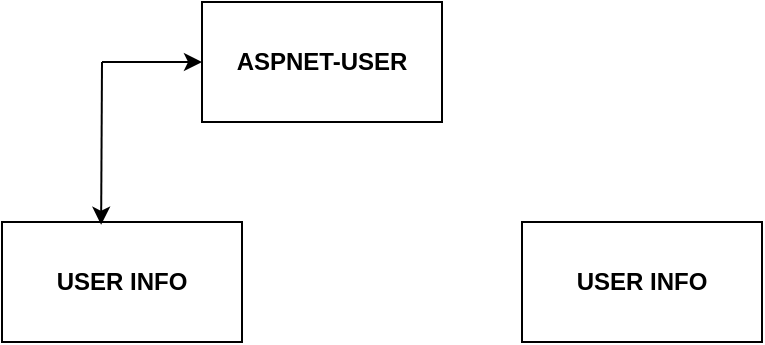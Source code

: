 <mxfile version="20.0.1" type="github">
  <diagram id="QxaEvgtWDEGrPVIypcde" name="Page-1">
    <mxGraphModel dx="1038" dy="585" grid="1" gridSize="10" guides="1" tooltips="1" connect="1" arrows="1" fold="1" page="1" pageScale="1" pageWidth="827" pageHeight="1169" math="0" shadow="0">
      <root>
        <mxCell id="0" />
        <mxCell id="1" parent="0" />
        <mxCell id="cPWEJjM0-uG9yfalC7vt-1" value="&lt;b&gt;ASPNET-USER&lt;/b&gt;" style="rounded=0;whiteSpace=wrap;html=1;" vertex="1" parent="1">
          <mxGeometry x="370" y="80" width="120" height="60" as="geometry" />
        </mxCell>
        <mxCell id="cPWEJjM0-uG9yfalC7vt-2" value="&lt;b&gt;&lt;font style=&quot;font-size: 12px;&quot;&gt;USER INFO&lt;/font&gt;&lt;/b&gt;" style="rounded=0;whiteSpace=wrap;html=1;" vertex="1" parent="1">
          <mxGeometry x="270" y="190" width="120" height="60" as="geometry" />
        </mxCell>
        <mxCell id="cPWEJjM0-uG9yfalC7vt-4" value="" style="endArrow=classic;html=1;rounded=0;fontSize=14;entryX=0.413;entryY=0.023;entryDx=0;entryDy=0;entryPerimeter=0;" edge="1" parent="1" target="cPWEJjM0-uG9yfalC7vt-2">
          <mxGeometry width="50" height="50" relative="1" as="geometry">
            <mxPoint x="320" y="110" as="sourcePoint" />
            <mxPoint x="329.5" y="190" as="targetPoint" />
          </mxGeometry>
        </mxCell>
        <mxCell id="cPWEJjM0-uG9yfalC7vt-5" value="" style="endArrow=classic;html=1;rounded=0;fontSize=14;" edge="1" parent="1">
          <mxGeometry width="50" height="50" relative="1" as="geometry">
            <mxPoint x="320" y="110" as="sourcePoint" />
            <mxPoint x="370" y="110" as="targetPoint" />
          </mxGeometry>
        </mxCell>
        <mxCell id="cPWEJjM0-uG9yfalC7vt-6" value="&lt;b&gt;&lt;font style=&quot;font-size: 12px;&quot;&gt;USER INFO&lt;/font&gt;&lt;/b&gt;" style="rounded=0;whiteSpace=wrap;html=1;" vertex="1" parent="1">
          <mxGeometry x="530" y="190" width="120" height="60" as="geometry" />
        </mxCell>
      </root>
    </mxGraphModel>
  </diagram>
</mxfile>

